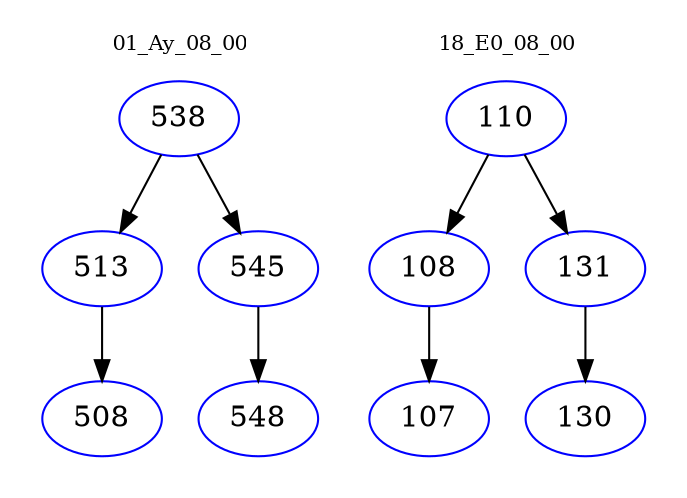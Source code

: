 digraph{
subgraph cluster_0 {
color = white
label = "01_Ay_08_00";
fontsize=10;
T0_538 [label="538", color="blue"]
T0_538 -> T0_513 [color="black"]
T0_513 [label="513", color="blue"]
T0_513 -> T0_508 [color="black"]
T0_508 [label="508", color="blue"]
T0_538 -> T0_545 [color="black"]
T0_545 [label="545", color="blue"]
T0_545 -> T0_548 [color="black"]
T0_548 [label="548", color="blue"]
}
subgraph cluster_1 {
color = white
label = "18_E0_08_00";
fontsize=10;
T1_110 [label="110", color="blue"]
T1_110 -> T1_108 [color="black"]
T1_108 [label="108", color="blue"]
T1_108 -> T1_107 [color="black"]
T1_107 [label="107", color="blue"]
T1_110 -> T1_131 [color="black"]
T1_131 [label="131", color="blue"]
T1_131 -> T1_130 [color="black"]
T1_130 [label="130", color="blue"]
}
}
